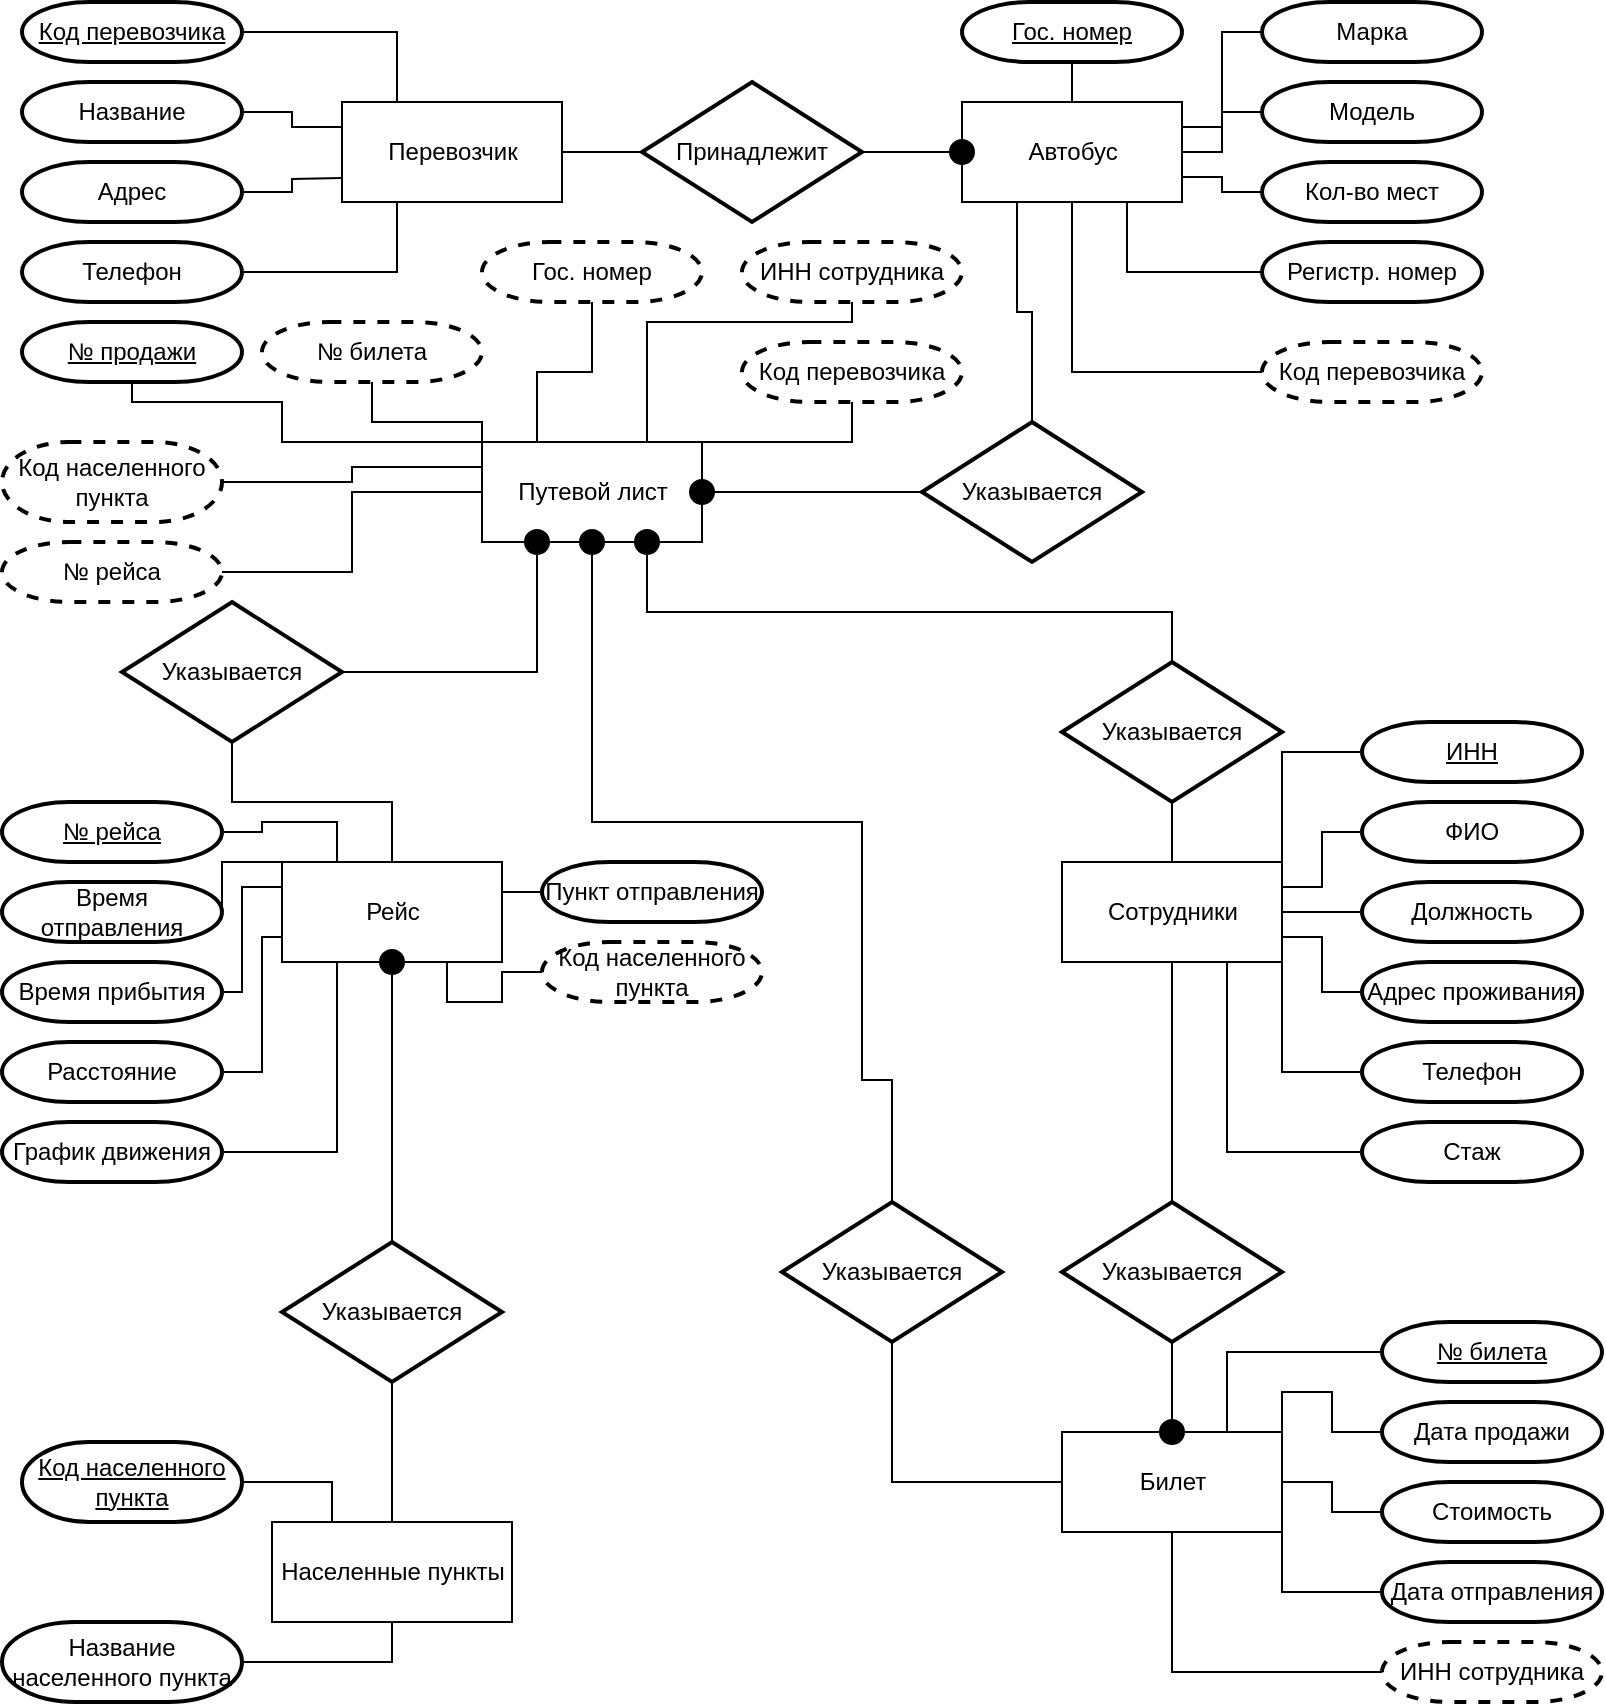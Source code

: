 <mxfile type="device" version="12.4.3" pages="1"><diagram id="vhU2bViA4NNtCC0orEHz" name="Page-1"><mxGraphModel grid="1" dx="854" dy="430" gridSize="10" guides="1" tooltips="1" connect="1" arrows="1" fold="1" page="1" pageScale="1" pageWidth="827" pageHeight="1169" math="0" shadow="0"><root><mxCell id="0" /><mxCell id="1" parent="0" /><mxCell id="NJVZfF2MqDOVurwzIk1w-35" parent="1" target="NJVZfF2MqDOVurwzIk1w-34" edge="1" style="edgeStyle=orthogonalEdgeStyle;rounded=0;orthogonalLoop=1;jettySize=auto;html=1;exitX=1;exitY=0.5;exitDx=0;exitDy=0;entryX=0;entryY=0.5;entryDx=0;entryDy=0;entryPerimeter=0;endArrow=none;endFill=0;endSize=12;" source="NJVZfF2MqDOVurwzIk1w-3"><mxGeometry as="geometry" relative="1" /></mxCell><mxCell id="NJVZfF2MqDOVurwzIk1w-3" value="Перевозчик" parent="1" style="html=1;" vertex="1"><mxGeometry as="geometry" y="60" x="180" height="50" width="110" /></mxCell><mxCell id="n9uXCrTnb3q0Cpm8la_M-9" parent="1" target="n9uXCrTnb3q0Cpm8la_M-8" edge="1" style="edgeStyle=orthogonalEdgeStyle;rounded=0;orthogonalLoop=1;jettySize=auto;html=1;exitX=0.25;exitY=1;exitDx=0;exitDy=0;entryX=0.5;entryY=0;entryDx=0;entryDy=0;entryPerimeter=0;endArrow=none;endFill=0;" source="NJVZfF2MqDOVurwzIk1w-18"><mxGeometry as="geometry" relative="1" /></mxCell><mxCell id="NJVZfF2MqDOVurwzIk1w-18" value="Автобус" parent="1" style="html=1;" vertex="1"><mxGeometry as="geometry" y="60" x="490" height="50" width="110" /></mxCell><mxCell id="NJVZfF2MqDOVurwzIk1w-30" parent="1" target="NJVZfF2MqDOVurwzIk1w-3" edge="1" style="edgeStyle=orthogonalEdgeStyle;rounded=0;orthogonalLoop=1;jettySize=auto;html=1;exitX=1;exitY=0.5;exitDx=0;exitDy=0;exitPerimeter=0;entryX=0.25;entryY=0;entryDx=0;entryDy=0;endArrow=none;endFill=0;endSize=12;" source="NJVZfF2MqDOVurwzIk1w-25"><mxGeometry as="geometry" relative="1" /></mxCell><mxCell id="NJVZfF2MqDOVurwzIk1w-25" value="&lt;u&gt;Код перевозчика&lt;br&gt;&lt;/u&gt;" parent="1" style="strokeWidth=2;html=1;shape=mxgraph.flowchart.terminator;whiteSpace=wrap;" vertex="1"><mxGeometry as="geometry" y="10" x="20" height="30" width="110" /></mxCell><mxCell id="NJVZfF2MqDOVurwzIk1w-31" parent="1" target="NJVZfF2MqDOVurwzIk1w-3" edge="1" style="edgeStyle=orthogonalEdgeStyle;rounded=0;orthogonalLoop=1;jettySize=auto;html=1;exitX=1;exitY=0.5;exitDx=0;exitDy=0;exitPerimeter=0;entryX=0;entryY=0.25;entryDx=0;entryDy=0;endArrow=none;endFill=0;endSize=12;" source="NJVZfF2MqDOVurwzIk1w-27"><mxGeometry as="geometry" relative="1" /></mxCell><mxCell id="NJVZfF2MqDOVurwzIk1w-27" value="Название" parent="1" style="strokeWidth=2;html=1;shape=mxgraph.flowchart.terminator;whiteSpace=wrap;" vertex="1"><mxGeometry as="geometry" y="50" x="20" height="30" width="110" /></mxCell><mxCell id="NJVZfF2MqDOVurwzIk1w-32" parent="1" edge="1" style="edgeStyle=orthogonalEdgeStyle;rounded=0;orthogonalLoop=1;jettySize=auto;html=1;exitX=1;exitY=0.5;exitDx=0;exitDy=0;exitPerimeter=0;endArrow=none;endFill=0;endSize=12;" source="NJVZfF2MqDOVurwzIk1w-28"><mxGeometry as="geometry" relative="1"><mxPoint as="targetPoint" y="98" x="180" /></mxGeometry></mxCell><mxCell id="NJVZfF2MqDOVurwzIk1w-28" value="Адрес" parent="1" style="strokeWidth=2;html=1;shape=mxgraph.flowchart.terminator;whiteSpace=wrap;" vertex="1"><mxGeometry as="geometry" y="90" x="20" height="30" width="110" /></mxCell><mxCell id="NJVZfF2MqDOVurwzIk1w-33" parent="1" target="NJVZfF2MqDOVurwzIk1w-3" edge="1" style="edgeStyle=orthogonalEdgeStyle;rounded=0;orthogonalLoop=1;jettySize=auto;html=1;exitX=1;exitY=0.5;exitDx=0;exitDy=0;exitPerimeter=0;entryX=0.25;entryY=1;entryDx=0;entryDy=0;endArrow=none;endFill=0;endSize=12;" source="NJVZfF2MqDOVurwzIk1w-29"><mxGeometry as="geometry" relative="1" /></mxCell><mxCell id="NJVZfF2MqDOVurwzIk1w-29" value="Телефон" parent="1" style="strokeWidth=2;html=1;shape=mxgraph.flowchart.terminator;whiteSpace=wrap;" vertex="1"><mxGeometry as="geometry" y="130" x="20" height="30" width="110" /></mxCell><mxCell id="NJVZfF2MqDOVurwzIk1w-36" parent="1" target="NJVZfF2MqDOVurwzIk1w-18" edge="1" style="edgeStyle=orthogonalEdgeStyle;rounded=0;orthogonalLoop=1;jettySize=auto;html=1;exitX=1;exitY=0.5;exitDx=0;exitDy=0;exitPerimeter=0;entryX=0;entryY=0.5;entryDx=0;entryDy=0;endArrow=oval;endFill=1;endSize=12;" source="NJVZfF2MqDOVurwzIk1w-34"><mxGeometry as="geometry" relative="1" /></mxCell><mxCell id="NJVZfF2MqDOVurwzIk1w-34" value="Принадлежит" parent="1" style="strokeWidth=2;html=1;shape=mxgraph.flowchart.decision;whiteSpace=wrap;" vertex="1"><mxGeometry as="geometry" y="50" x="330" height="70" width="110" /></mxCell><mxCell id="n9uXCrTnb3q0Cpm8la_M-6" parent="1" target="NJVZfF2MqDOVurwzIk1w-18" edge="1" style="edgeStyle=orthogonalEdgeStyle;rounded=0;orthogonalLoop=1;jettySize=auto;html=1;exitX=0;exitY=0.5;exitDx=0;exitDy=0;exitPerimeter=0;entryX=0.75;entryY=1;entryDx=0;entryDy=0;endArrow=none;endFill=0;" source="NJVZfF2MqDOVurwzIk1w-37"><mxGeometry as="geometry" relative="1" /></mxCell><mxCell id="NJVZfF2MqDOVurwzIk1w-37" value="Регистр. номер" parent="1" style="strokeWidth=2;html=1;shape=mxgraph.flowchart.terminator;whiteSpace=wrap;" vertex="1"><mxGeometry as="geometry" y="130" x="640" height="30" width="110" /></mxCell><mxCell id="n9uXCrTnb3q0Cpm8la_M-5" parent="1" target="NJVZfF2MqDOVurwzIk1w-18" edge="1" style="edgeStyle=orthogonalEdgeStyle;rounded=0;orthogonalLoop=1;jettySize=auto;html=1;exitX=0;exitY=0.5;exitDx=0;exitDy=0;exitPerimeter=0;entryX=1;entryY=0.75;entryDx=0;entryDy=0;endArrow=none;endFill=0;" source="NJVZfF2MqDOVurwzIk1w-38"><mxGeometry as="geometry" relative="1" /></mxCell><mxCell id="NJVZfF2MqDOVurwzIk1w-38" value="Кол-во мест" parent="1" style="strokeWidth=2;html=1;shape=mxgraph.flowchart.terminator;whiteSpace=wrap;" vertex="1"><mxGeometry as="geometry" y="90" x="640" height="30" width="110" /></mxCell><mxCell id="n9uXCrTnb3q0Cpm8la_M-4" parent="1" target="NJVZfF2MqDOVurwzIk1w-18" edge="1" style="edgeStyle=orthogonalEdgeStyle;rounded=0;orthogonalLoop=1;jettySize=auto;html=1;exitX=0;exitY=0.5;exitDx=0;exitDy=0;exitPerimeter=0;entryX=1;entryY=0.5;entryDx=0;entryDy=0;endArrow=none;endFill=0;" source="NJVZfF2MqDOVurwzIk1w-39"><mxGeometry as="geometry" relative="1" /></mxCell><mxCell id="NJVZfF2MqDOVurwzIk1w-39" value="Модель" parent="1" style="strokeWidth=2;html=1;shape=mxgraph.flowchart.terminator;whiteSpace=wrap;" vertex="1"><mxGeometry as="geometry" y="50" x="640" height="30" width="110" /></mxCell><mxCell id="n9uXCrTnb3q0Cpm8la_M-3" parent="1" target="NJVZfF2MqDOVurwzIk1w-18" edge="1" style="edgeStyle=orthogonalEdgeStyle;rounded=0;orthogonalLoop=1;jettySize=auto;html=1;exitX=0;exitY=0.5;exitDx=0;exitDy=0;exitPerimeter=0;entryX=1;entryY=0.25;entryDx=0;entryDy=0;endArrow=none;endFill=0;" source="NJVZfF2MqDOVurwzIk1w-40"><mxGeometry as="geometry" relative="1" /></mxCell><mxCell id="NJVZfF2MqDOVurwzIk1w-40" value="Марка" parent="1" style="strokeWidth=2;html=1;shape=mxgraph.flowchart.terminator;whiteSpace=wrap;" vertex="1"><mxGeometry as="geometry" y="10" x="640" height="30" width="110" /></mxCell><mxCell id="n9uXCrTnb3q0Cpm8la_M-2" parent="1" target="NJVZfF2MqDOVurwzIk1w-18" edge="1" style="edgeStyle=orthogonalEdgeStyle;rounded=0;orthogonalLoop=1;jettySize=auto;html=1;exitX=0.5;exitY=1;exitDx=0;exitDy=0;exitPerimeter=0;entryX=0.5;entryY=0;entryDx=0;entryDy=0;endArrow=none;endFill=0;" source="NJVZfF2MqDOVurwzIk1w-42"><mxGeometry as="geometry" relative="1" /></mxCell><mxCell id="NJVZfF2MqDOVurwzIk1w-42" value="&lt;u&gt;Гос. номер&lt;/u&gt;" parent="1" style="strokeWidth=2;html=1;shape=mxgraph.flowchart.terminator;whiteSpace=wrap;" vertex="1"><mxGeometry as="geometry" y="10" x="490" height="30" width="110" /></mxCell><mxCell id="n9uXCrTnb3q0Cpm8la_M-7" parent="1" target="NJVZfF2MqDOVurwzIk1w-18" edge="1" style="edgeStyle=orthogonalEdgeStyle;rounded=0;orthogonalLoop=1;jettySize=auto;html=1;exitX=0;exitY=0.5;exitDx=0;exitDy=0;exitPerimeter=0;endArrow=none;endFill=0;" source="n9uXCrTnb3q0Cpm8la_M-1"><mxGeometry as="geometry" relative="1"><mxPoint as="targetPoint" y="120" x="570" /></mxGeometry></mxCell><mxCell id="n9uXCrTnb3q0Cpm8la_M-1" value="Код перевозчика" parent="1" style="strokeWidth=2;html=1;shape=mxgraph.flowchart.terminator;whiteSpace=wrap;dashed=1;" vertex="1"><mxGeometry as="geometry" y="180" x="640" height="30" width="110" /></mxCell><mxCell id="n9uXCrTnb3q0Cpm8la_M-8" value="Указывается" parent="1" style="strokeWidth=2;html=1;shape=mxgraph.flowchart.decision;whiteSpace=wrap;" vertex="1"><mxGeometry as="geometry" y="220" x="470" height="70" width="110" /></mxCell><mxCell id="n9uXCrTnb3q0Cpm8la_M-10" value="Путевой лист" parent="1" style="html=1;" vertex="1"><mxGeometry as="geometry" y="230" x="250" height="50" width="110" /></mxCell><mxCell id="n9uXCrTnb3q0Cpm8la_M-12" parent="1" target="n9uXCrTnb3q0Cpm8la_M-10" edge="1" style="rounded=0;orthogonalLoop=1;jettySize=auto;html=1;exitX=0;exitY=0.5;exitDx=0;exitDy=0;exitPerimeter=0;endArrow=oval;endFill=1;endSize=12;entryX=1;entryY=0.5;entryDx=0;entryDy=0;" source="n9uXCrTnb3q0Cpm8la_M-8"><mxGeometry as="geometry" relative="1"><mxPoint as="sourcePoint" y="95" x="450" /><mxPoint as="targetPoint" y="290" x="525" /></mxGeometry></mxCell><mxCell id="n9uXCrTnb3q0Cpm8la_M-21" parent="1" target="n9uXCrTnb3q0Cpm8la_M-10" edge="1" style="edgeStyle=orthogonalEdgeStyle;rounded=0;orthogonalLoop=1;jettySize=auto;html=1;exitX=0.5;exitY=1;exitDx=0;exitDy=0;exitPerimeter=0;entryX=0.25;entryY=0;entryDx=0;entryDy=0;startSize=6;endArrow=none;endFill=0;endSize=12;" source="n9uXCrTnb3q0Cpm8la_M-13"><mxGeometry as="geometry" relative="1" /></mxCell><mxCell id="n9uXCrTnb3q0Cpm8la_M-13" value="Гос. номер" parent="1" style="strokeWidth=2;html=1;shape=mxgraph.flowchart.terminator;whiteSpace=wrap;dashed=1;" vertex="1"><mxGeometry as="geometry" y="130" x="250" height="30" width="110" /></mxCell><mxCell id="n9uXCrTnb3q0Cpm8la_M-22" parent="1" target="n9uXCrTnb3q0Cpm8la_M-10" edge="1" style="edgeStyle=orthogonalEdgeStyle;rounded=0;orthogonalLoop=1;jettySize=auto;html=1;exitX=0.5;exitY=1;exitDx=0;exitDy=0;exitPerimeter=0;entryX=0.75;entryY=0;entryDx=0;entryDy=0;startSize=6;endArrow=none;endFill=0;endSize=12;" source="n9uXCrTnb3q0Cpm8la_M-14"><mxGeometry as="geometry" relative="1"><Array as="points"><mxPoint y="170" x="435" /><mxPoint y="170" x="333" /></Array></mxGeometry></mxCell><mxCell id="n9uXCrTnb3q0Cpm8la_M-14" value="ИНН сотрудника" parent="1" style="strokeWidth=2;html=1;shape=mxgraph.flowchart.terminator;whiteSpace=wrap;dashed=1;" vertex="1"><mxGeometry as="geometry" y="130" x="380" height="30" width="110" /></mxCell><mxCell id="n9uXCrTnb3q0Cpm8la_M-20" parent="1" target="n9uXCrTnb3q0Cpm8la_M-10" edge="1" style="edgeStyle=orthogonalEdgeStyle;rounded=0;orthogonalLoop=1;jettySize=auto;html=1;exitX=0.5;exitY=1;exitDx=0;exitDy=0;exitPerimeter=0;entryX=0;entryY=0;entryDx=0;entryDy=0;startSize=6;endArrow=none;endFill=0;endSize=12;" source="n9uXCrTnb3q0Cpm8la_M-15"><mxGeometry as="geometry" relative="1" /></mxCell><mxCell id="n9uXCrTnb3q0Cpm8la_M-15" value="№ билета" parent="1" style="strokeWidth=2;html=1;shape=mxgraph.flowchart.terminator;whiteSpace=wrap;dashed=1;" vertex="1"><mxGeometry as="geometry" y="170" x="140" height="30" width="110" /></mxCell><mxCell id="n9uXCrTnb3q0Cpm8la_M-19" parent="1" edge="1" style="edgeStyle=orthogonalEdgeStyle;rounded=0;orthogonalLoop=1;jettySize=auto;html=1;exitX=0.5;exitY=1;exitDx=0;exitDy=0;exitPerimeter=0;startSize=6;endArrow=none;endFill=0;endSize=12;" source="n9uXCrTnb3q0Cpm8la_M-16"><mxGeometry as="geometry" relative="1"><mxPoint as="targetPoint" y="230" x="250" /><Array as="points"><mxPoint y="210" x="75" /><mxPoint y="210" x="150" /><mxPoint y="230" x="150" /></Array></mxGeometry></mxCell><mxCell id="n9uXCrTnb3q0Cpm8la_M-16" value="&lt;u&gt;№ продажи&lt;/u&gt;" parent="1" style="strokeWidth=2;html=1;shape=mxgraph.flowchart.terminator;whiteSpace=wrap;" vertex="1"><mxGeometry as="geometry" y="170" x="20" height="30" width="110" /></mxCell><mxCell id="n9uXCrTnb3q0Cpm8la_M-18" parent="1" target="n9uXCrTnb3q0Cpm8la_M-10" edge="1" style="edgeStyle=orthogonalEdgeStyle;rounded=0;orthogonalLoop=1;jettySize=auto;html=1;exitX=1;exitY=0.5;exitDx=0;exitDy=0;exitPerimeter=0;entryX=0;entryY=0.5;entryDx=0;entryDy=0;startSize=6;endArrow=none;endFill=0;endSize=12;" source="n9uXCrTnb3q0Cpm8la_M-17"><mxGeometry as="geometry" relative="1" /></mxCell><mxCell id="n9uXCrTnb3q0Cpm8la_M-17" value="№ рейса" parent="1" style="strokeWidth=2;html=1;shape=mxgraph.flowchart.terminator;whiteSpace=wrap;dashed=1;" vertex="1"><mxGeometry as="geometry" y="280" x="10" height="30" width="110" /></mxCell><mxCell id="n9uXCrTnb3q0Cpm8la_M-29" parent="1" target="n9uXCrTnb3q0Cpm8la_M-10" edge="1" style="edgeStyle=orthogonalEdgeStyle;rounded=0;orthogonalLoop=1;jettySize=auto;html=1;exitX=0.5;exitY=0;exitDx=0;exitDy=0;exitPerimeter=0;entryX=0.75;entryY=1;entryDx=0;entryDy=0;startSize=6;endArrow=oval;endFill=1;endSize=12;" source="n9uXCrTnb3q0Cpm8la_M-23"><mxGeometry as="geometry" relative="1" /></mxCell><mxCell id="n9uXCrTnb3q0Cpm8la_M-23" value="Указывается" parent="1" style="strokeWidth=2;html=1;shape=mxgraph.flowchart.decision;whiteSpace=wrap;" vertex="1"><mxGeometry as="geometry" y="340" x="540" height="70" width="110" /></mxCell><mxCell id="n9uXCrTnb3q0Cpm8la_M-28" parent="1" target="n9uXCrTnb3q0Cpm8la_M-10" edge="1" style="edgeStyle=orthogonalEdgeStyle;rounded=0;orthogonalLoop=1;jettySize=auto;html=1;exitX=0.5;exitY=0;exitDx=0;exitDy=0;exitPerimeter=0;entryX=0.5;entryY=1;entryDx=0;entryDy=0;startSize=6;endArrow=oval;endFill=1;endSize=12;" source="n9uXCrTnb3q0Cpm8la_M-24"><mxGeometry as="geometry" relative="1"><Array as="points"><mxPoint y="549" x="440" /><mxPoint y="420" x="440" /><mxPoint y="420" x="305" /></Array></mxGeometry></mxCell><mxCell id="n9uXCrTnb3q0Cpm8la_M-80" parent="1" target="n9uXCrTnb3q0Cpm8la_M-59" edge="1" style="edgeStyle=orthogonalEdgeStyle;rounded=0;orthogonalLoop=1;jettySize=auto;html=1;exitX=0.5;exitY=1;exitDx=0;exitDy=0;exitPerimeter=0;entryX=0;entryY=0.5;entryDx=0;entryDy=0;startSize=6;endArrow=none;endFill=0;endSize=12;" source="n9uXCrTnb3q0Cpm8la_M-24"><mxGeometry as="geometry" relative="1" /></mxCell><mxCell id="n9uXCrTnb3q0Cpm8la_M-24" value="Указывается" parent="1" style="strokeWidth=2;html=1;shape=mxgraph.flowchart.decision;whiteSpace=wrap;" vertex="1"><mxGeometry as="geometry" y="610" x="400" height="70" width="110" /></mxCell><mxCell id="n9uXCrTnb3q0Cpm8la_M-27" parent="1" target="n9uXCrTnb3q0Cpm8la_M-10" edge="1" style="edgeStyle=orthogonalEdgeStyle;rounded=0;orthogonalLoop=1;jettySize=auto;html=1;exitX=1;exitY=0.5;exitDx=0;exitDy=0;exitPerimeter=0;entryX=0.25;entryY=1;entryDx=0;entryDy=0;startSize=6;endArrow=oval;endFill=1;endSize=12;" source="n9uXCrTnb3q0Cpm8la_M-25"><mxGeometry as="geometry" relative="1" /></mxCell><mxCell id="n9uXCrTnb3q0Cpm8la_M-25" value="Указывается" parent="1" style="strokeWidth=2;html=1;shape=mxgraph.flowchart.decision;whiteSpace=wrap;" vertex="1"><mxGeometry as="geometry" y="310" x="70" height="70" width="110" /></mxCell><mxCell id="n9uXCrTnb3q0Cpm8la_M-26" value="Указывается" parent="1" style="strokeWidth=2;html=1;shape=mxgraph.flowchart.decision;whiteSpace=wrap;" vertex="1"><mxGeometry as="geometry" y="630" x="150" height="70" width="110" /></mxCell><mxCell id="n9uXCrTnb3q0Cpm8la_M-31" parent="1" target="n9uXCrTnb3q0Cpm8la_M-25" edge="1" style="edgeStyle=orthogonalEdgeStyle;rounded=0;orthogonalLoop=1;jettySize=auto;html=1;exitX=0.5;exitY=0;exitDx=0;exitDy=0;entryX=0.5;entryY=1;entryDx=0;entryDy=0;entryPerimeter=0;startSize=6;endArrow=none;endFill=0;endSize=12;" source="n9uXCrTnb3q0Cpm8la_M-30"><mxGeometry as="geometry" relative="1" /></mxCell><mxCell id="n9uXCrTnb3q0Cpm8la_M-30" value="Рейс" parent="1" style="html=1;" vertex="1"><mxGeometry as="geometry" y="440" x="150" height="50" width="110" /></mxCell><mxCell id="n9uXCrTnb3q0Cpm8la_M-42" parent="1" target="n9uXCrTnb3q0Cpm8la_M-30" edge="1" style="edgeStyle=orthogonalEdgeStyle;rounded=0;orthogonalLoop=1;jettySize=auto;html=1;exitX=1;exitY=0.5;exitDx=0;exitDy=0;exitPerimeter=0;entryX=0.25;entryY=0;entryDx=0;entryDy=0;startSize=6;endArrow=none;endFill=0;endSize=12;" source="n9uXCrTnb3q0Cpm8la_M-34"><mxGeometry as="geometry" relative="1" /></mxCell><mxCell id="n9uXCrTnb3q0Cpm8la_M-34" value="&lt;u&gt;№ рейса&lt;/u&gt;" parent="1" style="strokeWidth=2;html=1;shape=mxgraph.flowchart.terminator;whiteSpace=wrap;" vertex="1"><mxGeometry as="geometry" y="410" x="10" height="30" width="110" /></mxCell><mxCell id="n9uXCrTnb3q0Cpm8la_M-43" parent="1" target="n9uXCrTnb3q0Cpm8la_M-30" edge="1" style="edgeStyle=orthogonalEdgeStyle;rounded=0;orthogonalLoop=1;jettySize=auto;html=1;exitX=1;exitY=0.5;exitDx=0;exitDy=0;exitPerimeter=0;entryX=0;entryY=0;entryDx=0;entryDy=0;startSize=6;endArrow=none;endFill=0;endSize=12;" source="n9uXCrTnb3q0Cpm8la_M-35"><mxGeometry as="geometry" relative="1"><Array as="points"><mxPoint y="440" x="120" /></Array></mxGeometry></mxCell><mxCell id="n9uXCrTnb3q0Cpm8la_M-35" value="Время отправления" parent="1" style="strokeWidth=2;html=1;shape=mxgraph.flowchart.terminator;whiteSpace=wrap;" vertex="1"><mxGeometry as="geometry" y="450" x="10" height="30" width="110" /></mxCell><mxCell id="n9uXCrTnb3q0Cpm8la_M-44" parent="1" target="n9uXCrTnb3q0Cpm8la_M-30" edge="1" style="edgeStyle=orthogonalEdgeStyle;rounded=0;orthogonalLoop=1;jettySize=auto;html=1;exitX=1;exitY=0.5;exitDx=0;exitDy=0;exitPerimeter=0;entryX=0;entryY=0.25;entryDx=0;entryDy=0;startSize=6;endArrow=none;endFill=0;endSize=12;" source="n9uXCrTnb3q0Cpm8la_M-36"><mxGeometry as="geometry" relative="1"><Array as="points"><mxPoint y="505" x="130" /><mxPoint y="453" x="130" /></Array></mxGeometry></mxCell><mxCell id="n9uXCrTnb3q0Cpm8la_M-36" value="Время прибытия" parent="1" style="strokeWidth=2;html=1;shape=mxgraph.flowchart.terminator;whiteSpace=wrap;" vertex="1"><mxGeometry as="geometry" y="490" x="10" height="30" width="110" /></mxCell><mxCell id="n9uXCrTnb3q0Cpm8la_M-45" parent="1" target="n9uXCrTnb3q0Cpm8la_M-30" edge="1" style="edgeStyle=orthogonalEdgeStyle;rounded=0;orthogonalLoop=1;jettySize=auto;html=1;exitX=1;exitY=0.5;exitDx=0;exitDy=0;exitPerimeter=0;entryX=0;entryY=0.75;entryDx=0;entryDy=0;startSize=6;endArrow=none;endFill=0;endSize=12;" source="n9uXCrTnb3q0Cpm8la_M-37"><mxGeometry as="geometry" relative="1"><Array as="points"><mxPoint y="545" x="140" /><mxPoint y="478" x="140" /></Array></mxGeometry></mxCell><mxCell id="n9uXCrTnb3q0Cpm8la_M-37" value="Расстояние" parent="1" style="strokeWidth=2;html=1;shape=mxgraph.flowchart.terminator;whiteSpace=wrap;" vertex="1"><mxGeometry as="geometry" y="530" x="10" height="30" width="110" /></mxCell><mxCell id="n9uXCrTnb3q0Cpm8la_M-46" parent="1" target="n9uXCrTnb3q0Cpm8la_M-30" edge="1" style="edgeStyle=orthogonalEdgeStyle;rounded=0;orthogonalLoop=1;jettySize=auto;html=1;exitX=1;exitY=0.5;exitDx=0;exitDy=0;exitPerimeter=0;entryX=0.25;entryY=1;entryDx=0;entryDy=0;startSize=6;endArrow=none;endFill=0;endSize=12;" source="n9uXCrTnb3q0Cpm8la_M-38"><mxGeometry as="geometry" relative="1" /></mxCell><mxCell id="n9uXCrTnb3q0Cpm8la_M-38" value="График движения" parent="1" style="strokeWidth=2;html=1;shape=mxgraph.flowchart.terminator;whiteSpace=wrap;" vertex="1"><mxGeometry as="geometry" y="570" x="10" height="30" width="110" /></mxCell><mxCell id="n9uXCrTnb3q0Cpm8la_M-57" parent="1" target="n9uXCrTnb3q0Cpm8la_M-30" edge="1" style="edgeStyle=orthogonalEdgeStyle;rounded=0;orthogonalLoop=1;jettySize=auto;html=1;exitX=0;exitY=0.5;exitDx=0;exitDy=0;exitPerimeter=0;entryX=0.75;entryY=1;entryDx=0;entryDy=0;startSize=6;endArrow=none;endFill=0;endSize=12;" source="n9uXCrTnb3q0Cpm8la_M-39"><mxGeometry as="geometry" relative="1" /></mxCell><mxCell id="n9uXCrTnb3q0Cpm8la_M-39" value="Код населенного пункта" parent="1" style="strokeWidth=2;html=1;shape=mxgraph.flowchart.terminator;whiteSpace=wrap;dashed=1;" vertex="1"><mxGeometry as="geometry" y="480" x="280" height="30" width="110" /></mxCell><mxCell id="n9uXCrTnb3q0Cpm8la_M-56" parent="1" target="n9uXCrTnb3q0Cpm8la_M-30" edge="1" style="edgeStyle=orthogonalEdgeStyle;rounded=0;orthogonalLoop=1;jettySize=auto;html=1;exitX=0;exitY=0.5;exitDx=0;exitDy=0;exitPerimeter=0;entryX=1;entryY=0.25;entryDx=0;entryDy=0;startSize=6;endArrow=none;endFill=0;endSize=12;" source="n9uXCrTnb3q0Cpm8la_M-40"><mxGeometry as="geometry" relative="1" /></mxCell><mxCell id="n9uXCrTnb3q0Cpm8la_M-40" value="Пункт отправления" parent="1" style="strokeWidth=2;html=1;shape=mxgraph.flowchart.terminator;whiteSpace=wrap;" vertex="1"><mxGeometry as="geometry" y="440" x="280" height="30" width="110" /></mxCell><mxCell id="n9uXCrTnb3q0Cpm8la_M-94" parent="1" target="n9uXCrTnb3q0Cpm8la_M-26" edge="1" style="edgeStyle=orthogonalEdgeStyle;rounded=0;orthogonalLoop=1;jettySize=auto;html=1;exitX=0.5;exitY=0;exitDx=0;exitDy=0;entryX=0.5;entryY=1;entryDx=0;entryDy=0;entryPerimeter=0;startSize=6;endArrow=none;endFill=0;endSize=12;" source="n9uXCrTnb3q0Cpm8la_M-48"><mxGeometry as="geometry" relative="1" /></mxCell><mxCell id="n9uXCrTnb3q0Cpm8la_M-48" value="Населенные пункты" parent="1" style="html=1;" vertex="1"><mxGeometry as="geometry" y="770" x="145" height="50" width="120" /></mxCell><mxCell id="n9uXCrTnb3q0Cpm8la_M-53" parent="1" target="n9uXCrTnb3q0Cpm8la_M-48" edge="1" style="edgeStyle=orthogonalEdgeStyle;rounded=0;orthogonalLoop=1;jettySize=auto;html=1;exitX=1;exitY=0.5;exitDx=0;exitDy=0;exitPerimeter=0;entryX=0.25;entryY=0;entryDx=0;entryDy=0;startSize=6;endArrow=none;endFill=0;endSize=12;" source="n9uXCrTnb3q0Cpm8la_M-50"><mxGeometry as="geometry" relative="1" /></mxCell><mxCell id="n9uXCrTnb3q0Cpm8la_M-50" value="Код населенного пункта" parent="1" style="strokeWidth=2;html=1;shape=mxgraph.flowchart.terminator;whiteSpace=wrap;fontStyle=4" vertex="1"><mxGeometry as="geometry" y="730" x="20" height="40" width="110" /></mxCell><mxCell id="n9uXCrTnb3q0Cpm8la_M-52" parent="1" target="n9uXCrTnb3q0Cpm8la_M-48" edge="1" style="edgeStyle=orthogonalEdgeStyle;rounded=0;orthogonalLoop=1;jettySize=auto;html=1;exitX=1;exitY=0.5;exitDx=0;exitDy=0;exitPerimeter=0;entryX=0.5;entryY=1;entryDx=0;entryDy=0;startSize=6;endArrow=none;endFill=0;endSize=12;" source="n9uXCrTnb3q0Cpm8la_M-51"><mxGeometry as="geometry" relative="1" /></mxCell><mxCell id="n9uXCrTnb3q0Cpm8la_M-51" value="Название населенного пункта" parent="1" style="strokeWidth=2;html=1;shape=mxgraph.flowchart.terminator;whiteSpace=wrap;" vertex="1"><mxGeometry as="geometry" y="820" x="10" height="40" width="120" /></mxCell><mxCell id="n9uXCrTnb3q0Cpm8la_M-60" parent="1" target="n9uXCrTnb3q0Cpm8la_M-23" edge="1" style="edgeStyle=orthogonalEdgeStyle;rounded=0;orthogonalLoop=1;jettySize=auto;html=1;exitX=0.5;exitY=0;exitDx=0;exitDy=0;entryX=0.5;entryY=1;entryDx=0;entryDy=0;entryPerimeter=0;startSize=6;endArrow=none;endFill=0;endSize=12;" source="n9uXCrTnb3q0Cpm8la_M-58"><mxGeometry as="geometry" relative="1" /></mxCell><mxCell id="n9uXCrTnb3q0Cpm8la_M-77" parent="1" target="n9uXCrTnb3q0Cpm8la_M-76" edge="1" style="edgeStyle=orthogonalEdgeStyle;rounded=0;orthogonalLoop=1;jettySize=auto;html=1;exitX=0.5;exitY=1;exitDx=0;exitDy=0;entryX=0.5;entryY=0;entryDx=0;entryDy=0;entryPerimeter=0;startSize=6;endArrow=none;endFill=0;endSize=12;" source="n9uXCrTnb3q0Cpm8la_M-58"><mxGeometry as="geometry" relative="1" /></mxCell><mxCell id="n9uXCrTnb3q0Cpm8la_M-58" value="Сотрудники" parent="1" style="html=1;" vertex="1"><mxGeometry as="geometry" y="440" x="540" height="50" width="110" /></mxCell><mxCell id="n9uXCrTnb3q0Cpm8la_M-59" value="Билет" parent="1" style="html=1;" vertex="1"><mxGeometry as="geometry" y="725" x="540" height="50" width="110" /></mxCell><mxCell id="n9uXCrTnb3q0Cpm8la_M-73" parent="1" target="n9uXCrTnb3q0Cpm8la_M-58" edge="1" style="edgeStyle=orthogonalEdgeStyle;rounded=0;orthogonalLoop=1;jettySize=auto;html=1;exitX=0;exitY=0.5;exitDx=0;exitDy=0;exitPerimeter=0;entryX=1;entryY=0;entryDx=0;entryDy=0;startSize=6;endArrow=none;endFill=0;endSize=12;" source="n9uXCrTnb3q0Cpm8la_M-61"><mxGeometry as="geometry" relative="1" /></mxCell><mxCell id="n9uXCrTnb3q0Cpm8la_M-61" value="&lt;u&gt;ИНН&lt;/u&gt;" parent="1" style="strokeWidth=2;html=1;shape=mxgraph.flowchart.terminator;whiteSpace=wrap;" vertex="1"><mxGeometry as="geometry" y="370" x="690" height="30" width="110" /></mxCell><mxCell id="n9uXCrTnb3q0Cpm8la_M-87" parent="1" target="n9uXCrTnb3q0Cpm8la_M-59" edge="1" style="edgeStyle=orthogonalEdgeStyle;rounded=0;orthogonalLoop=1;jettySize=auto;html=1;exitX=0;exitY=0.5;exitDx=0;exitDy=0;exitPerimeter=0;entryX=0.75;entryY=0;entryDx=0;entryDy=0;startSize=6;endArrow=none;endFill=0;endSize=12;" source="n9uXCrTnb3q0Cpm8la_M-62"><mxGeometry as="geometry" relative="1" /></mxCell><mxCell id="n9uXCrTnb3q0Cpm8la_M-62" value="&lt;u&gt;№ билета&lt;/u&gt;" parent="1" style="strokeWidth=2;html=1;shape=mxgraph.flowchart.terminator;whiteSpace=wrap;" vertex="1"><mxGeometry as="geometry" y="670" x="700" height="30" width="110" /></mxCell><mxCell id="n9uXCrTnb3q0Cpm8la_M-68" parent="1" target="n9uXCrTnb3q0Cpm8la_M-58" edge="1" style="edgeStyle=orthogonalEdgeStyle;rounded=0;orthogonalLoop=1;jettySize=auto;html=1;exitX=0;exitY=0.5;exitDx=0;exitDy=0;exitPerimeter=0;entryX=0.75;entryY=1;entryDx=0;entryDy=0;startSize=6;endArrow=none;endFill=0;endSize=12;" source="n9uXCrTnb3q0Cpm8la_M-63"><mxGeometry as="geometry" relative="1" /></mxCell><mxCell id="n9uXCrTnb3q0Cpm8la_M-63" value="Стаж" parent="1" style="strokeWidth=2;html=1;shape=mxgraph.flowchart.terminator;whiteSpace=wrap;" vertex="1"><mxGeometry as="geometry" y="570" x="690" height="30" width="110" /></mxCell><mxCell id="n9uXCrTnb3q0Cpm8la_M-72" parent="1" target="n9uXCrTnb3q0Cpm8la_M-58" edge="1" style="edgeStyle=orthogonalEdgeStyle;rounded=0;orthogonalLoop=1;jettySize=auto;html=1;exitX=0;exitY=0.5;exitDx=0;exitDy=0;exitPerimeter=0;entryX=1;entryY=0.25;entryDx=0;entryDy=0;startSize=6;endArrow=none;endFill=0;endSize=12;" source="n9uXCrTnb3q0Cpm8la_M-64"><mxGeometry as="geometry" relative="1" /></mxCell><mxCell id="n9uXCrTnb3q0Cpm8la_M-64" value="ФИО" parent="1" style="strokeWidth=2;html=1;shape=mxgraph.flowchart.terminator;whiteSpace=wrap;" vertex="1"><mxGeometry as="geometry" y="410" x="690" height="30" width="110" /></mxCell><mxCell id="n9uXCrTnb3q0Cpm8la_M-71" parent="1" target="n9uXCrTnb3q0Cpm8la_M-58" edge="1" style="edgeStyle=orthogonalEdgeStyle;rounded=0;orthogonalLoop=1;jettySize=auto;html=1;exitX=0;exitY=0.5;exitDx=0;exitDy=0;exitPerimeter=0;entryX=1;entryY=0.5;entryDx=0;entryDy=0;startSize=6;endArrow=none;endFill=0;endSize=12;" source="n9uXCrTnb3q0Cpm8la_M-65"><mxGeometry as="geometry" relative="1" /></mxCell><mxCell id="n9uXCrTnb3q0Cpm8la_M-65" value="Должность" parent="1" style="strokeWidth=2;html=1;shape=mxgraph.flowchart.terminator;whiteSpace=wrap;" vertex="1"><mxGeometry as="geometry" y="450" x="690" height="30" width="110" /></mxCell><mxCell id="n9uXCrTnb3q0Cpm8la_M-70" parent="1" target="n9uXCrTnb3q0Cpm8la_M-58" edge="1" style="edgeStyle=orthogonalEdgeStyle;rounded=0;orthogonalLoop=1;jettySize=auto;html=1;exitX=0;exitY=0.5;exitDx=0;exitDy=0;exitPerimeter=0;entryX=1;entryY=0.75;entryDx=0;entryDy=0;startSize=6;endArrow=none;endFill=0;endSize=12;" source="n9uXCrTnb3q0Cpm8la_M-66"><mxGeometry as="geometry" relative="1" /></mxCell><mxCell id="n9uXCrTnb3q0Cpm8la_M-66" value="Адрес проживания" parent="1" style="strokeWidth=2;html=1;shape=mxgraph.flowchart.terminator;whiteSpace=wrap;" vertex="1"><mxGeometry as="geometry" y="490" x="690" height="30" width="110" /></mxCell><mxCell id="n9uXCrTnb3q0Cpm8la_M-69" parent="1" target="n9uXCrTnb3q0Cpm8la_M-58" edge="1" style="edgeStyle=orthogonalEdgeStyle;rounded=0;orthogonalLoop=1;jettySize=auto;html=1;exitX=0;exitY=0.5;exitDx=0;exitDy=0;exitPerimeter=0;entryX=1;entryY=1;entryDx=0;entryDy=0;startSize=6;endArrow=none;endFill=0;endSize=12;" source="n9uXCrTnb3q0Cpm8la_M-67"><mxGeometry as="geometry" relative="1" /></mxCell><mxCell id="n9uXCrTnb3q0Cpm8la_M-67" value="Телефон" parent="1" style="strokeWidth=2;html=1;shape=mxgraph.flowchart.terminator;whiteSpace=wrap;" vertex="1"><mxGeometry as="geometry" y="530" x="690" height="30" width="110" /></mxCell><mxCell id="n9uXCrTnb3q0Cpm8la_M-75" parent="1" target="n9uXCrTnb3q0Cpm8la_M-10" edge="1" style="edgeStyle=orthogonalEdgeStyle;rounded=0;orthogonalLoop=1;jettySize=auto;html=1;exitX=1;exitY=0.5;exitDx=0;exitDy=0;exitPerimeter=0;entryX=0;entryY=0.25;entryDx=0;entryDy=0;startSize=6;endArrow=none;endFill=0;endSize=12;" source="n9uXCrTnb3q0Cpm8la_M-74"><mxGeometry as="geometry" relative="1" /></mxCell><mxCell id="n9uXCrTnb3q0Cpm8la_M-74" value="Код населенного пункта" parent="1" style="strokeWidth=2;html=1;shape=mxgraph.flowchart.terminator;whiteSpace=wrap;fontStyle=0;dashed=1;" vertex="1"><mxGeometry as="geometry" y="230" x="10" height="40" width="110" /></mxCell><mxCell id="n9uXCrTnb3q0Cpm8la_M-79" parent="1" target="n9uXCrTnb3q0Cpm8la_M-59" edge="1" style="edgeStyle=orthogonalEdgeStyle;rounded=0;orthogonalLoop=1;jettySize=auto;html=1;exitX=0.5;exitY=1;exitDx=0;exitDy=0;exitPerimeter=0;entryX=0.5;entryY=0;entryDx=0;entryDy=0;startSize=6;endArrow=oval;endFill=1;endSize=12;" source="n9uXCrTnb3q0Cpm8la_M-76"><mxGeometry as="geometry" relative="1" /></mxCell><mxCell id="n9uXCrTnb3q0Cpm8la_M-76" value="Указывается" parent="1" style="strokeWidth=2;html=1;shape=mxgraph.flowchart.decision;whiteSpace=wrap;" vertex="1"><mxGeometry as="geometry" y="610" x="540" height="70" width="110" /></mxCell><mxCell id="n9uXCrTnb3q0Cpm8la_M-91" parent="1" target="n9uXCrTnb3q0Cpm8la_M-59" edge="1" style="edgeStyle=orthogonalEdgeStyle;rounded=0;orthogonalLoop=1;jettySize=auto;html=1;exitX=0;exitY=0.5;exitDx=0;exitDy=0;exitPerimeter=0;entryX=0.5;entryY=1;entryDx=0;entryDy=0;startSize=6;endArrow=none;endFill=0;endSize=12;" source="n9uXCrTnb3q0Cpm8la_M-81"><mxGeometry as="geometry" relative="1" /></mxCell><mxCell id="n9uXCrTnb3q0Cpm8la_M-81" value="ИНН сотрудника" parent="1" style="strokeWidth=2;html=1;shape=mxgraph.flowchart.terminator;whiteSpace=wrap;dashed=1;" vertex="1"><mxGeometry as="geometry" y="830" x="700" height="30" width="110" /></mxCell><mxCell id="n9uXCrTnb3q0Cpm8la_M-88" parent="1" target="n9uXCrTnb3q0Cpm8la_M-59" edge="1" style="edgeStyle=orthogonalEdgeStyle;rounded=0;orthogonalLoop=1;jettySize=auto;html=1;exitX=0;exitY=0.5;exitDx=0;exitDy=0;exitPerimeter=0;entryX=1;entryY=0;entryDx=0;entryDy=0;startSize=6;endArrow=none;endFill=0;endSize=12;" source="n9uXCrTnb3q0Cpm8la_M-82"><mxGeometry as="geometry" relative="1" /></mxCell><mxCell id="n9uXCrTnb3q0Cpm8la_M-82" value="Дата продажи" parent="1" style="strokeWidth=2;html=1;shape=mxgraph.flowchart.terminator;whiteSpace=wrap;" vertex="1"><mxGeometry as="geometry" y="710" x="700" height="30" width="110" /></mxCell><mxCell id="n9uXCrTnb3q0Cpm8la_M-89" parent="1" target="n9uXCrTnb3q0Cpm8la_M-59" edge="1" style="edgeStyle=orthogonalEdgeStyle;rounded=0;orthogonalLoop=1;jettySize=auto;html=1;exitX=0;exitY=0.5;exitDx=0;exitDy=0;exitPerimeter=0;entryX=1;entryY=0.5;entryDx=0;entryDy=0;startSize=6;endArrow=none;endFill=0;endSize=12;" source="n9uXCrTnb3q0Cpm8la_M-83"><mxGeometry as="geometry" relative="1" /></mxCell><mxCell id="n9uXCrTnb3q0Cpm8la_M-83" value="Стоимость" parent="1" style="strokeWidth=2;html=1;shape=mxgraph.flowchart.terminator;whiteSpace=wrap;" vertex="1"><mxGeometry as="geometry" y="750" x="700" height="30" width="110" /></mxCell><mxCell id="n9uXCrTnb3q0Cpm8la_M-90" parent="1" target="n9uXCrTnb3q0Cpm8la_M-59" edge="1" style="edgeStyle=orthogonalEdgeStyle;rounded=0;orthogonalLoop=1;jettySize=auto;html=1;exitX=0;exitY=0.5;exitDx=0;exitDy=0;exitPerimeter=0;entryX=1;entryY=1;entryDx=0;entryDy=0;startSize=6;endArrow=none;endFill=0;endSize=12;" source="n9uXCrTnb3q0Cpm8la_M-84"><mxGeometry as="geometry" relative="1" /></mxCell><mxCell id="n9uXCrTnb3q0Cpm8la_M-84" value="Дата отправления" parent="1" style="strokeWidth=2;html=1;shape=mxgraph.flowchart.terminator;whiteSpace=wrap;" vertex="1"><mxGeometry as="geometry" y="790" x="700" height="30" width="110" /></mxCell><mxCell id="n9uXCrTnb3q0Cpm8la_M-93" parent="1" target="n9uXCrTnb3q0Cpm8la_M-10" edge="1" style="edgeStyle=orthogonalEdgeStyle;rounded=0;orthogonalLoop=1;jettySize=auto;html=1;exitX=0.5;exitY=1;exitDx=0;exitDy=0;exitPerimeter=0;entryX=1;entryY=0;entryDx=0;entryDy=0;startSize=6;endArrow=none;endFill=0;endSize=12;" source="n9uXCrTnb3q0Cpm8la_M-92"><mxGeometry as="geometry" relative="1" /></mxCell><mxCell id="n9uXCrTnb3q0Cpm8la_M-92" value="Код перевозчика" parent="1" style="strokeWidth=2;html=1;shape=mxgraph.flowchart.terminator;whiteSpace=wrap;dashed=1;" vertex="1"><mxGeometry as="geometry" y="180" x="380" height="30" width="110" /></mxCell><mxCell id="n9uXCrTnb3q0Cpm8la_M-95" parent="1" target="n9uXCrTnb3q0Cpm8la_M-30" edge="1" style="edgeStyle=orthogonalEdgeStyle;rounded=0;orthogonalLoop=1;jettySize=auto;html=1;exitX=0.5;exitY=0;exitDx=0;exitDy=0;exitPerimeter=0;entryX=0.5;entryY=1;entryDx=0;entryDy=0;startSize=6;endArrow=oval;endFill=1;endSize=12;" source="n9uXCrTnb3q0Cpm8la_M-26"><mxGeometry as="geometry" relative="1"><mxPoint as="sourcePoint" y="690" x="605" /><mxPoint as="targetPoint" y="735" x="605" /></mxGeometry></mxCell></root></mxGraphModel></diagram></mxfile>